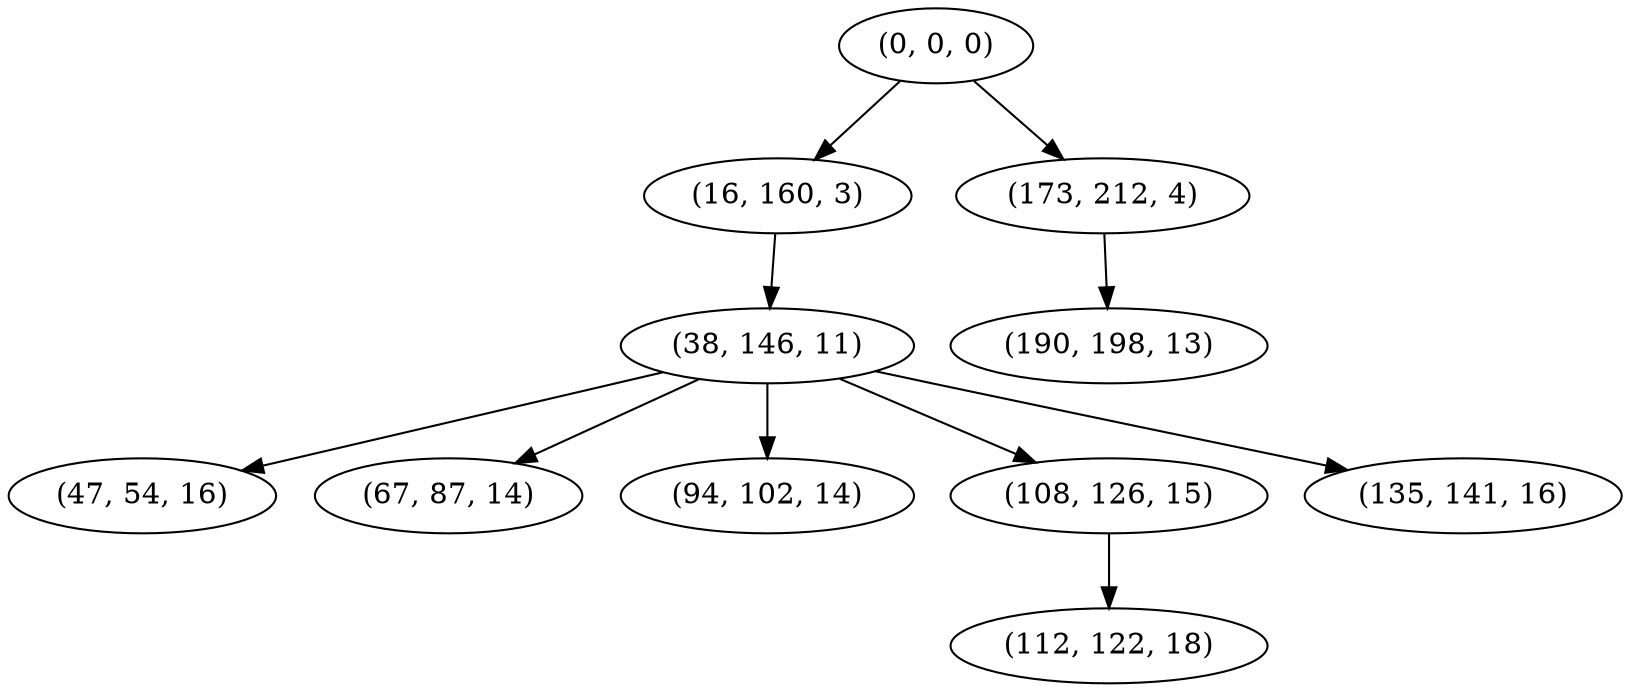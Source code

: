 digraph tree {
    "(0, 0, 0)";
    "(16, 160, 3)";
    "(38, 146, 11)";
    "(47, 54, 16)";
    "(67, 87, 14)";
    "(94, 102, 14)";
    "(108, 126, 15)";
    "(112, 122, 18)";
    "(135, 141, 16)";
    "(173, 212, 4)";
    "(190, 198, 13)";
    "(0, 0, 0)" -> "(16, 160, 3)";
    "(0, 0, 0)" -> "(173, 212, 4)";
    "(16, 160, 3)" -> "(38, 146, 11)";
    "(38, 146, 11)" -> "(47, 54, 16)";
    "(38, 146, 11)" -> "(67, 87, 14)";
    "(38, 146, 11)" -> "(94, 102, 14)";
    "(38, 146, 11)" -> "(108, 126, 15)";
    "(38, 146, 11)" -> "(135, 141, 16)";
    "(108, 126, 15)" -> "(112, 122, 18)";
    "(173, 212, 4)" -> "(190, 198, 13)";
}
